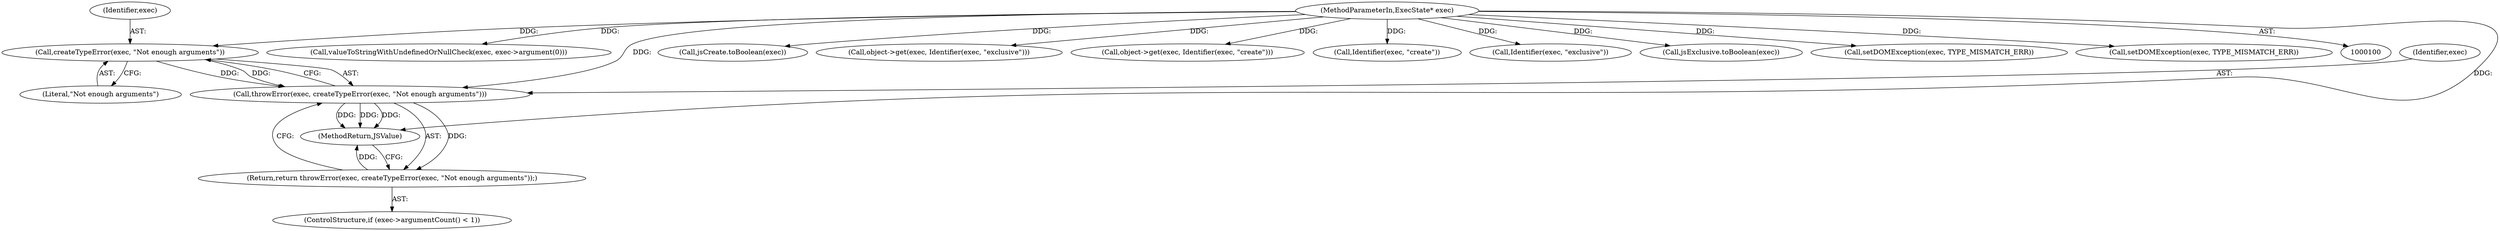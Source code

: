 digraph "0_Chrome_b944f670bb7a8a919daac497a4ea0536c954c201_3@API" {
"1000110" [label="(Call,createTypeError(exec, \"Not enough arguments\"))"];
"1000101" [label="(MethodParameterIn,ExecState* exec)"];
"1000108" [label="(Call,throwError(exec, createTypeError(exec, \"Not enough arguments\")))"];
"1000107" [label="(Return,return throwError(exec, createTypeError(exec, \"Not enough arguments\"));)"];
"1000108" [label="(Call,throwError(exec, createTypeError(exec, \"Not enough arguments\")))"];
"1000122" [label="(Call,valueToStringWithUndefinedOrNullCheck(exec, exec->argument(0)))"];
"1000169" [label="(Call,jsCreate.toBoolean(exec))"];
"1000174" [label="(Call,object->get(exec, Identifier(exec, \"exclusive\")))"];
"1000110" [label="(Call,createTypeError(exec, \"Not enough arguments\"))"];
"1000111" [label="(Identifier,exec)"];
"1000163" [label="(Call,object->get(exec, Identifier(exec, \"create\")))"];
"1000165" [label="(Call,Identifier(exec, \"create\"))"];
"1000176" [label="(Call,Identifier(exec, \"exclusive\"))"];
"1000180" [label="(Call,jsExclusive.toBoolean(exec))"];
"1000202" [label="(Call,setDOMException(exec, TYPE_MISMATCH_ERR))"];
"1000230" [label="(Call,setDOMException(exec, TYPE_MISMATCH_ERR))"];
"1000101" [label="(MethodParameterIn,ExecState* exec)"];
"1000107" [label="(Return,return throwError(exec, createTypeError(exec, \"Not enough arguments\"));)"];
"1000249" [label="(MethodReturn,JSValue)"];
"1000109" [label="(Identifier,exec)"];
"1000112" [label="(Literal,\"Not enough arguments\")"];
"1000103" [label="(ControlStructure,if (exec->argumentCount() < 1))"];
"1000110" -> "1000108"  [label="AST: "];
"1000110" -> "1000112"  [label="CFG: "];
"1000111" -> "1000110"  [label="AST: "];
"1000112" -> "1000110"  [label="AST: "];
"1000108" -> "1000110"  [label="CFG: "];
"1000110" -> "1000108"  [label="DDG: "];
"1000110" -> "1000108"  [label="DDG: "];
"1000101" -> "1000110"  [label="DDG: "];
"1000101" -> "1000100"  [label="AST: "];
"1000101" -> "1000249"  [label="DDG: "];
"1000101" -> "1000108"  [label="DDG: "];
"1000101" -> "1000122"  [label="DDG: "];
"1000101" -> "1000163"  [label="DDG: "];
"1000101" -> "1000165"  [label="DDG: "];
"1000101" -> "1000169"  [label="DDG: "];
"1000101" -> "1000174"  [label="DDG: "];
"1000101" -> "1000176"  [label="DDG: "];
"1000101" -> "1000180"  [label="DDG: "];
"1000101" -> "1000202"  [label="DDG: "];
"1000101" -> "1000230"  [label="DDG: "];
"1000108" -> "1000107"  [label="AST: "];
"1000109" -> "1000108"  [label="AST: "];
"1000107" -> "1000108"  [label="CFG: "];
"1000108" -> "1000249"  [label="DDG: "];
"1000108" -> "1000249"  [label="DDG: "];
"1000108" -> "1000249"  [label="DDG: "];
"1000108" -> "1000107"  [label="DDG: "];
"1000107" -> "1000103"  [label="AST: "];
"1000249" -> "1000107"  [label="CFG: "];
"1000107" -> "1000249"  [label="DDG: "];
}

